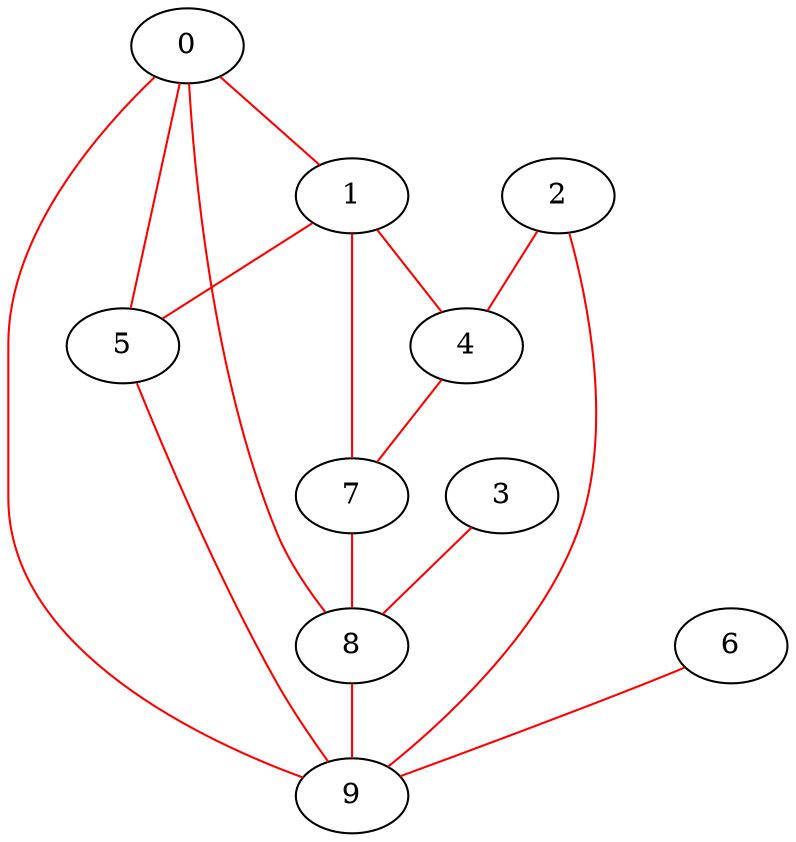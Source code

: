 graph one {
      0 -- 1  [color = red] ;
      0 -- 5  [color = red] ;
      0 -- 8  [color = red] ;
      0 -- 9  [color = red] ;
      1 -- 4  [color = red] ;
      1 -- 5  [color = red] ;
      1 -- 7  [color = red] ;
      2 -- 4  [color = red] ;
      2 -- 9  [color = red] ;
      3 -- 8  [color = red] ;
      4 -- 7  [color = red] ;
      5 -- 9  [color = red] ;
      6 -- 9  [color = red] ;
      7 -- 8  [color = red] ;
      8 -- 9  [color = red] ;
      9 
}